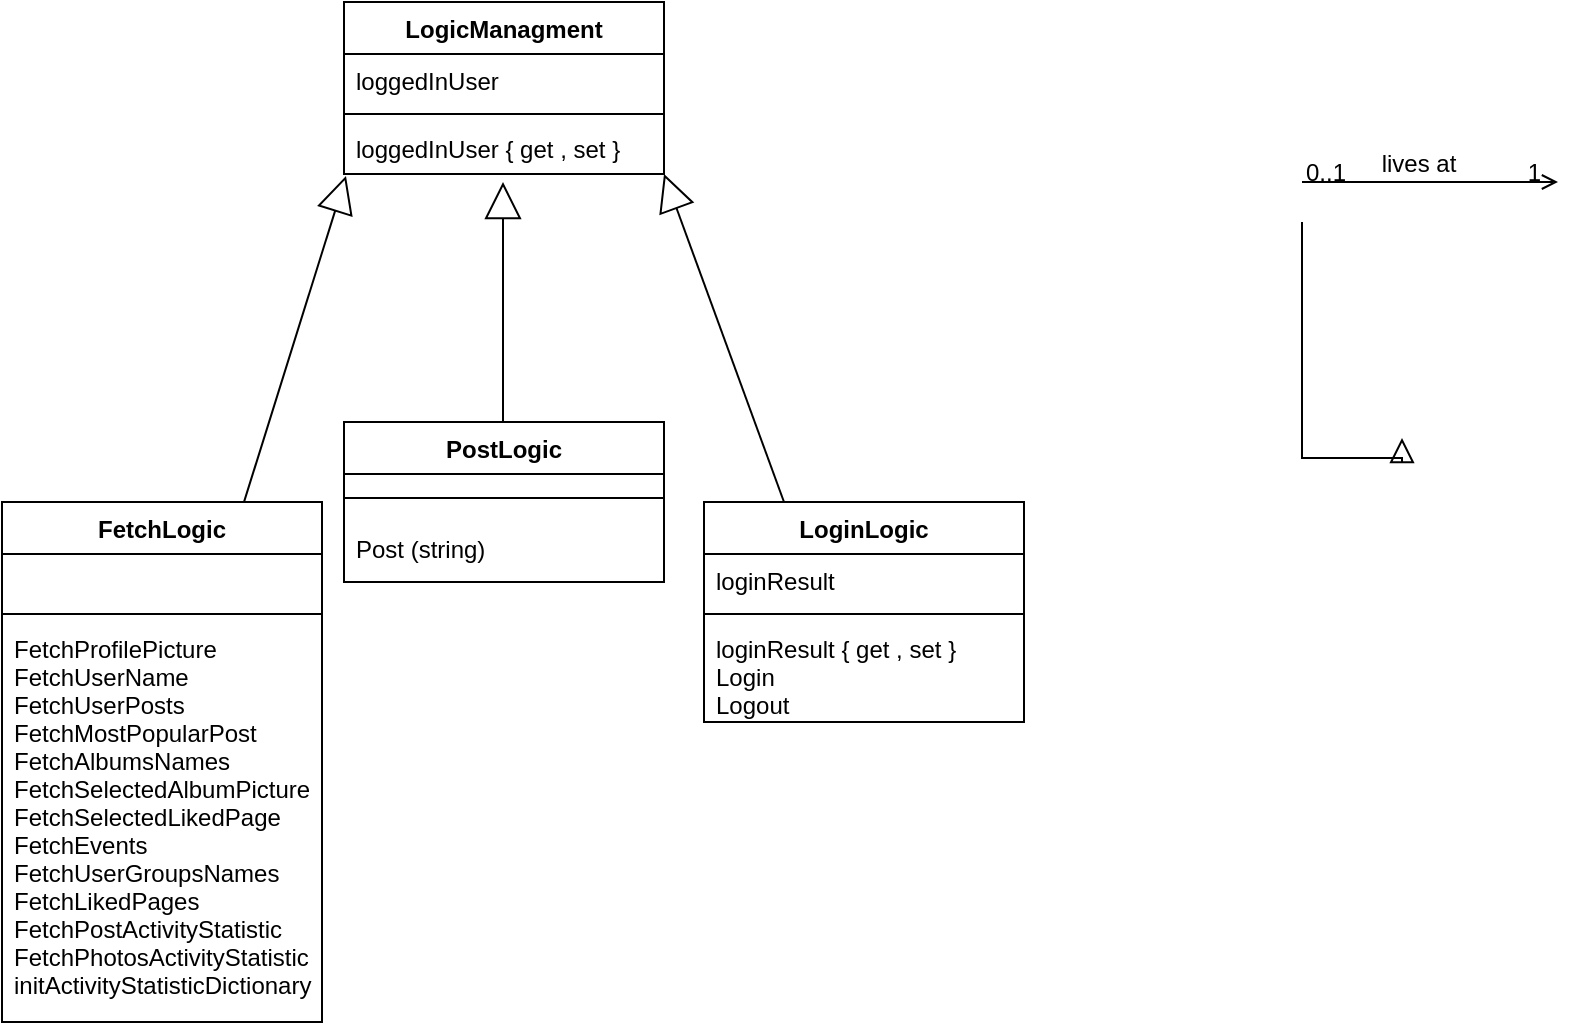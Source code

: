 <mxfile version="20.2.3" type="github">
  <diagram id="C5RBs43oDa-KdzZeNtuy" name="Page-1">
    <mxGraphModel dx="1022" dy="428" grid="1" gridSize="10" guides="1" tooltips="1" connect="1" arrows="1" fold="1" page="1" pageScale="1" pageWidth="827" pageHeight="1169" math="0" shadow="0">
      <root>
        <mxCell id="WIyWlLk6GJQsqaUBKTNV-0" />
        <mxCell id="WIyWlLk6GJQsqaUBKTNV-1" parent="WIyWlLk6GJQsqaUBKTNV-0" />
        <mxCell id="zkfFHV4jXpPFQw0GAbJ--16" value="" style="endArrow=block;endSize=10;endFill=0;shadow=0;strokeWidth=1;rounded=0;edgeStyle=elbowEdgeStyle;elbow=vertical;" parent="WIyWlLk6GJQsqaUBKTNV-1" edge="1">
          <mxGeometry width="160" relative="1" as="geometry">
            <mxPoint x="660" y="150" as="sourcePoint" />
            <mxPoint x="710" y="258" as="targetPoint" />
            <Array as="points">
              <mxPoint x="790" y="268" />
            </Array>
          </mxGeometry>
        </mxCell>
        <mxCell id="zkfFHV4jXpPFQw0GAbJ--26" value="" style="endArrow=open;shadow=0;strokeWidth=1;rounded=0;endFill=1;edgeStyle=elbowEdgeStyle;elbow=vertical;" parent="WIyWlLk6GJQsqaUBKTNV-1" edge="1">
          <mxGeometry x="0.5" y="41" relative="1" as="geometry">
            <mxPoint x="660" y="130" as="sourcePoint" />
            <mxPoint x="788" y="130" as="targetPoint" />
            <mxPoint x="-40" y="32" as="offset" />
          </mxGeometry>
        </mxCell>
        <mxCell id="zkfFHV4jXpPFQw0GAbJ--27" value="0..1" style="resizable=0;align=left;verticalAlign=bottom;labelBackgroundColor=none;fontSize=12;" parent="zkfFHV4jXpPFQw0GAbJ--26" connectable="0" vertex="1">
          <mxGeometry x="-1" relative="1" as="geometry">
            <mxPoint y="4" as="offset" />
          </mxGeometry>
        </mxCell>
        <mxCell id="zkfFHV4jXpPFQw0GAbJ--28" value="1" style="resizable=0;align=right;verticalAlign=bottom;labelBackgroundColor=none;fontSize=12;" parent="zkfFHV4jXpPFQw0GAbJ--26" connectable="0" vertex="1">
          <mxGeometry x="1" relative="1" as="geometry">
            <mxPoint x="-7" y="4" as="offset" />
          </mxGeometry>
        </mxCell>
        <mxCell id="zkfFHV4jXpPFQw0GAbJ--29" value="lives at" style="text;html=1;resizable=0;points=[];;align=center;verticalAlign=middle;labelBackgroundColor=none;rounded=0;shadow=0;strokeWidth=1;fontSize=12;" parent="zkfFHV4jXpPFQw0GAbJ--26" vertex="1" connectable="0">
          <mxGeometry x="0.5" y="49" relative="1" as="geometry">
            <mxPoint x="-38" y="40" as="offset" />
          </mxGeometry>
        </mxCell>
        <mxCell id="lGozCE83j4pBaSCXE9SQ-0" value="LogicManagment" style="swimlane;fontStyle=1;align=center;verticalAlign=top;childLayout=stackLayout;horizontal=1;startSize=26;horizontalStack=0;resizeParent=1;resizeParentMax=0;resizeLast=0;collapsible=1;marginBottom=0;" vertex="1" parent="WIyWlLk6GJQsqaUBKTNV-1">
          <mxGeometry x="181" y="40" width="160" height="86" as="geometry" />
        </mxCell>
        <mxCell id="lGozCE83j4pBaSCXE9SQ-1" value="loggedInUser" style="text;strokeColor=none;fillColor=none;align=left;verticalAlign=top;spacingLeft=4;spacingRight=4;overflow=hidden;rotatable=0;points=[[0,0.5],[1,0.5]];portConstraint=eastwest;" vertex="1" parent="lGozCE83j4pBaSCXE9SQ-0">
          <mxGeometry y="26" width="160" height="26" as="geometry" />
        </mxCell>
        <mxCell id="lGozCE83j4pBaSCXE9SQ-2" value="" style="line;strokeWidth=1;fillColor=none;align=left;verticalAlign=middle;spacingTop=-1;spacingLeft=3;spacingRight=3;rotatable=0;labelPosition=right;points=[];portConstraint=eastwest;" vertex="1" parent="lGozCE83j4pBaSCXE9SQ-0">
          <mxGeometry y="52" width="160" height="8" as="geometry" />
        </mxCell>
        <mxCell id="lGozCE83j4pBaSCXE9SQ-3" value="loggedInUser { get , set }" style="text;strokeColor=none;fillColor=none;align=left;verticalAlign=top;spacingLeft=4;spacingRight=4;overflow=hidden;rotatable=0;points=[[0,0.5],[1,0.5]];portConstraint=eastwest;" vertex="1" parent="lGozCE83j4pBaSCXE9SQ-0">
          <mxGeometry y="60" width="160" height="26" as="geometry" />
        </mxCell>
        <mxCell id="lGozCE83j4pBaSCXE9SQ-4" value="" style="endArrow=block;endSize=16;endFill=0;html=1;rounded=0;" edge="1" parent="WIyWlLk6GJQsqaUBKTNV-1">
          <mxGeometry y="-30" width="160" relative="1" as="geometry">
            <mxPoint x="260.5" y="250" as="sourcePoint" />
            <mxPoint x="260.5" y="130" as="targetPoint" />
            <Array as="points">
              <mxPoint x="260.5" y="250" />
            </Array>
            <mxPoint x="1" as="offset" />
          </mxGeometry>
        </mxCell>
        <mxCell id="lGozCE83j4pBaSCXE9SQ-5" value="" style="endArrow=block;endSize=16;endFill=0;html=1;rounded=0;" edge="1" parent="WIyWlLk6GJQsqaUBKTNV-1">
          <mxGeometry y="-30" width="160" relative="1" as="geometry">
            <mxPoint x="401" y="290" as="sourcePoint" />
            <mxPoint x="341" y="126" as="targetPoint" />
            <Array as="points">
              <mxPoint x="401" y="290" />
            </Array>
            <mxPoint x="1" as="offset" />
          </mxGeometry>
        </mxCell>
        <mxCell id="lGozCE83j4pBaSCXE9SQ-10" value="" style="endArrow=block;endSize=16;endFill=0;html=1;rounded=0;" edge="1" parent="WIyWlLk6GJQsqaUBKTNV-1">
          <mxGeometry y="-30" width="160" relative="1" as="geometry">
            <mxPoint x="131" y="290" as="sourcePoint" />
            <mxPoint x="182" y="127" as="targetPoint" />
            <Array as="points">
              <mxPoint x="131" y="290" />
            </Array>
            <mxPoint x="1" as="offset" />
          </mxGeometry>
        </mxCell>
        <mxCell id="lGozCE83j4pBaSCXE9SQ-11" value="PostLogic" style="swimlane;fontStyle=1;align=center;verticalAlign=top;childLayout=stackLayout;horizontal=1;startSize=26;horizontalStack=0;resizeParent=1;resizeParentMax=0;resizeLast=0;collapsible=1;marginBottom=0;" vertex="1" parent="WIyWlLk6GJQsqaUBKTNV-1">
          <mxGeometry x="181" y="250" width="160" height="80" as="geometry" />
        </mxCell>
        <mxCell id="lGozCE83j4pBaSCXE9SQ-13" value="" style="line;strokeWidth=1;fillColor=none;align=left;verticalAlign=middle;spacingTop=-1;spacingLeft=3;spacingRight=3;rotatable=0;labelPosition=right;points=[];portConstraint=eastwest;" vertex="1" parent="lGozCE83j4pBaSCXE9SQ-11">
          <mxGeometry y="26" width="160" height="24" as="geometry" />
        </mxCell>
        <mxCell id="lGozCE83j4pBaSCXE9SQ-14" value="Post (string)" style="text;strokeColor=none;fillColor=none;align=left;verticalAlign=top;spacingLeft=4;spacingRight=4;overflow=hidden;rotatable=0;points=[[0,0.5],[1,0.5]];portConstraint=eastwest;" vertex="1" parent="lGozCE83j4pBaSCXE9SQ-11">
          <mxGeometry y="50" width="160" height="30" as="geometry" />
        </mxCell>
        <mxCell id="lGozCE83j4pBaSCXE9SQ-15" value="LoginLogic" style="swimlane;fontStyle=1;align=center;verticalAlign=top;childLayout=stackLayout;horizontal=1;startSize=26;horizontalStack=0;resizeParent=1;resizeParentMax=0;resizeLast=0;collapsible=1;marginBottom=0;" vertex="1" parent="WIyWlLk6GJQsqaUBKTNV-1">
          <mxGeometry x="361" y="290" width="160" height="110" as="geometry" />
        </mxCell>
        <mxCell id="lGozCE83j4pBaSCXE9SQ-16" value="loginResult" style="text;strokeColor=none;fillColor=none;align=left;verticalAlign=top;spacingLeft=4;spacingRight=4;overflow=hidden;rotatable=0;points=[[0,0.5],[1,0.5]];portConstraint=eastwest;" vertex="1" parent="lGozCE83j4pBaSCXE9SQ-15">
          <mxGeometry y="26" width="160" height="26" as="geometry" />
        </mxCell>
        <mxCell id="lGozCE83j4pBaSCXE9SQ-17" value="" style="line;strokeWidth=1;fillColor=none;align=left;verticalAlign=middle;spacingTop=-1;spacingLeft=3;spacingRight=3;rotatable=0;labelPosition=right;points=[];portConstraint=eastwest;" vertex="1" parent="lGozCE83j4pBaSCXE9SQ-15">
          <mxGeometry y="52" width="160" height="8" as="geometry" />
        </mxCell>
        <mxCell id="lGozCE83j4pBaSCXE9SQ-18" value="loginResult { get , set }&#xa;Login&#xa;Logout&#xa;" style="text;strokeColor=none;fillColor=none;align=left;verticalAlign=top;spacingLeft=4;spacingRight=4;overflow=hidden;rotatable=0;points=[[0,0.5],[1,0.5]];portConstraint=eastwest;" vertex="1" parent="lGozCE83j4pBaSCXE9SQ-15">
          <mxGeometry y="60" width="160" height="50" as="geometry" />
        </mxCell>
        <mxCell id="lGozCE83j4pBaSCXE9SQ-19" value="FetchLogic" style="swimlane;fontStyle=1;align=center;verticalAlign=top;childLayout=stackLayout;horizontal=1;startSize=26;horizontalStack=0;resizeParent=1;resizeParentMax=0;resizeLast=0;collapsible=1;marginBottom=0;" vertex="1" parent="WIyWlLk6GJQsqaUBKTNV-1">
          <mxGeometry x="10" y="290" width="160" height="260" as="geometry" />
        </mxCell>
        <mxCell id="lGozCE83j4pBaSCXE9SQ-20" value="    " style="text;strokeColor=none;fillColor=none;align=left;verticalAlign=top;spacingLeft=4;spacingRight=4;overflow=hidden;rotatable=0;points=[[0,0.5],[1,0.5]];portConstraint=eastwest;" vertex="1" parent="lGozCE83j4pBaSCXE9SQ-19">
          <mxGeometry y="26" width="160" height="26" as="geometry" />
        </mxCell>
        <mxCell id="lGozCE83j4pBaSCXE9SQ-21" value="" style="line;strokeWidth=1;fillColor=none;align=left;verticalAlign=middle;spacingTop=-1;spacingLeft=3;spacingRight=3;rotatable=0;labelPosition=right;points=[];portConstraint=eastwest;" vertex="1" parent="lGozCE83j4pBaSCXE9SQ-19">
          <mxGeometry y="52" width="160" height="8" as="geometry" />
        </mxCell>
        <mxCell id="lGozCE83j4pBaSCXE9SQ-22" value="FetchProfilePicture&#xa;FetchUserName&#xa;FetchUserPosts&#xa;FetchMostPopularPost&#xa;FetchAlbumsNames&#xa;FetchSelectedAlbumPicture&#xa;FetchSelectedLikedPage&#xa;FetchEvents&#xa;FetchUserGroupsNames&#xa;FetchLikedPages&#xa;FetchPostActivityStatistic&#xa;FetchPhotosActivityStatistic&#xa;initActivityStatisticDictionary" style="text;strokeColor=none;fillColor=none;align=left;verticalAlign=top;spacingLeft=4;spacingRight=4;overflow=hidden;rotatable=0;points=[[0,0.5],[1,0.5]];portConstraint=eastwest;" vertex="1" parent="lGozCE83j4pBaSCXE9SQ-19">
          <mxGeometry y="60" width="160" height="200" as="geometry" />
        </mxCell>
      </root>
    </mxGraphModel>
  </diagram>
</mxfile>
